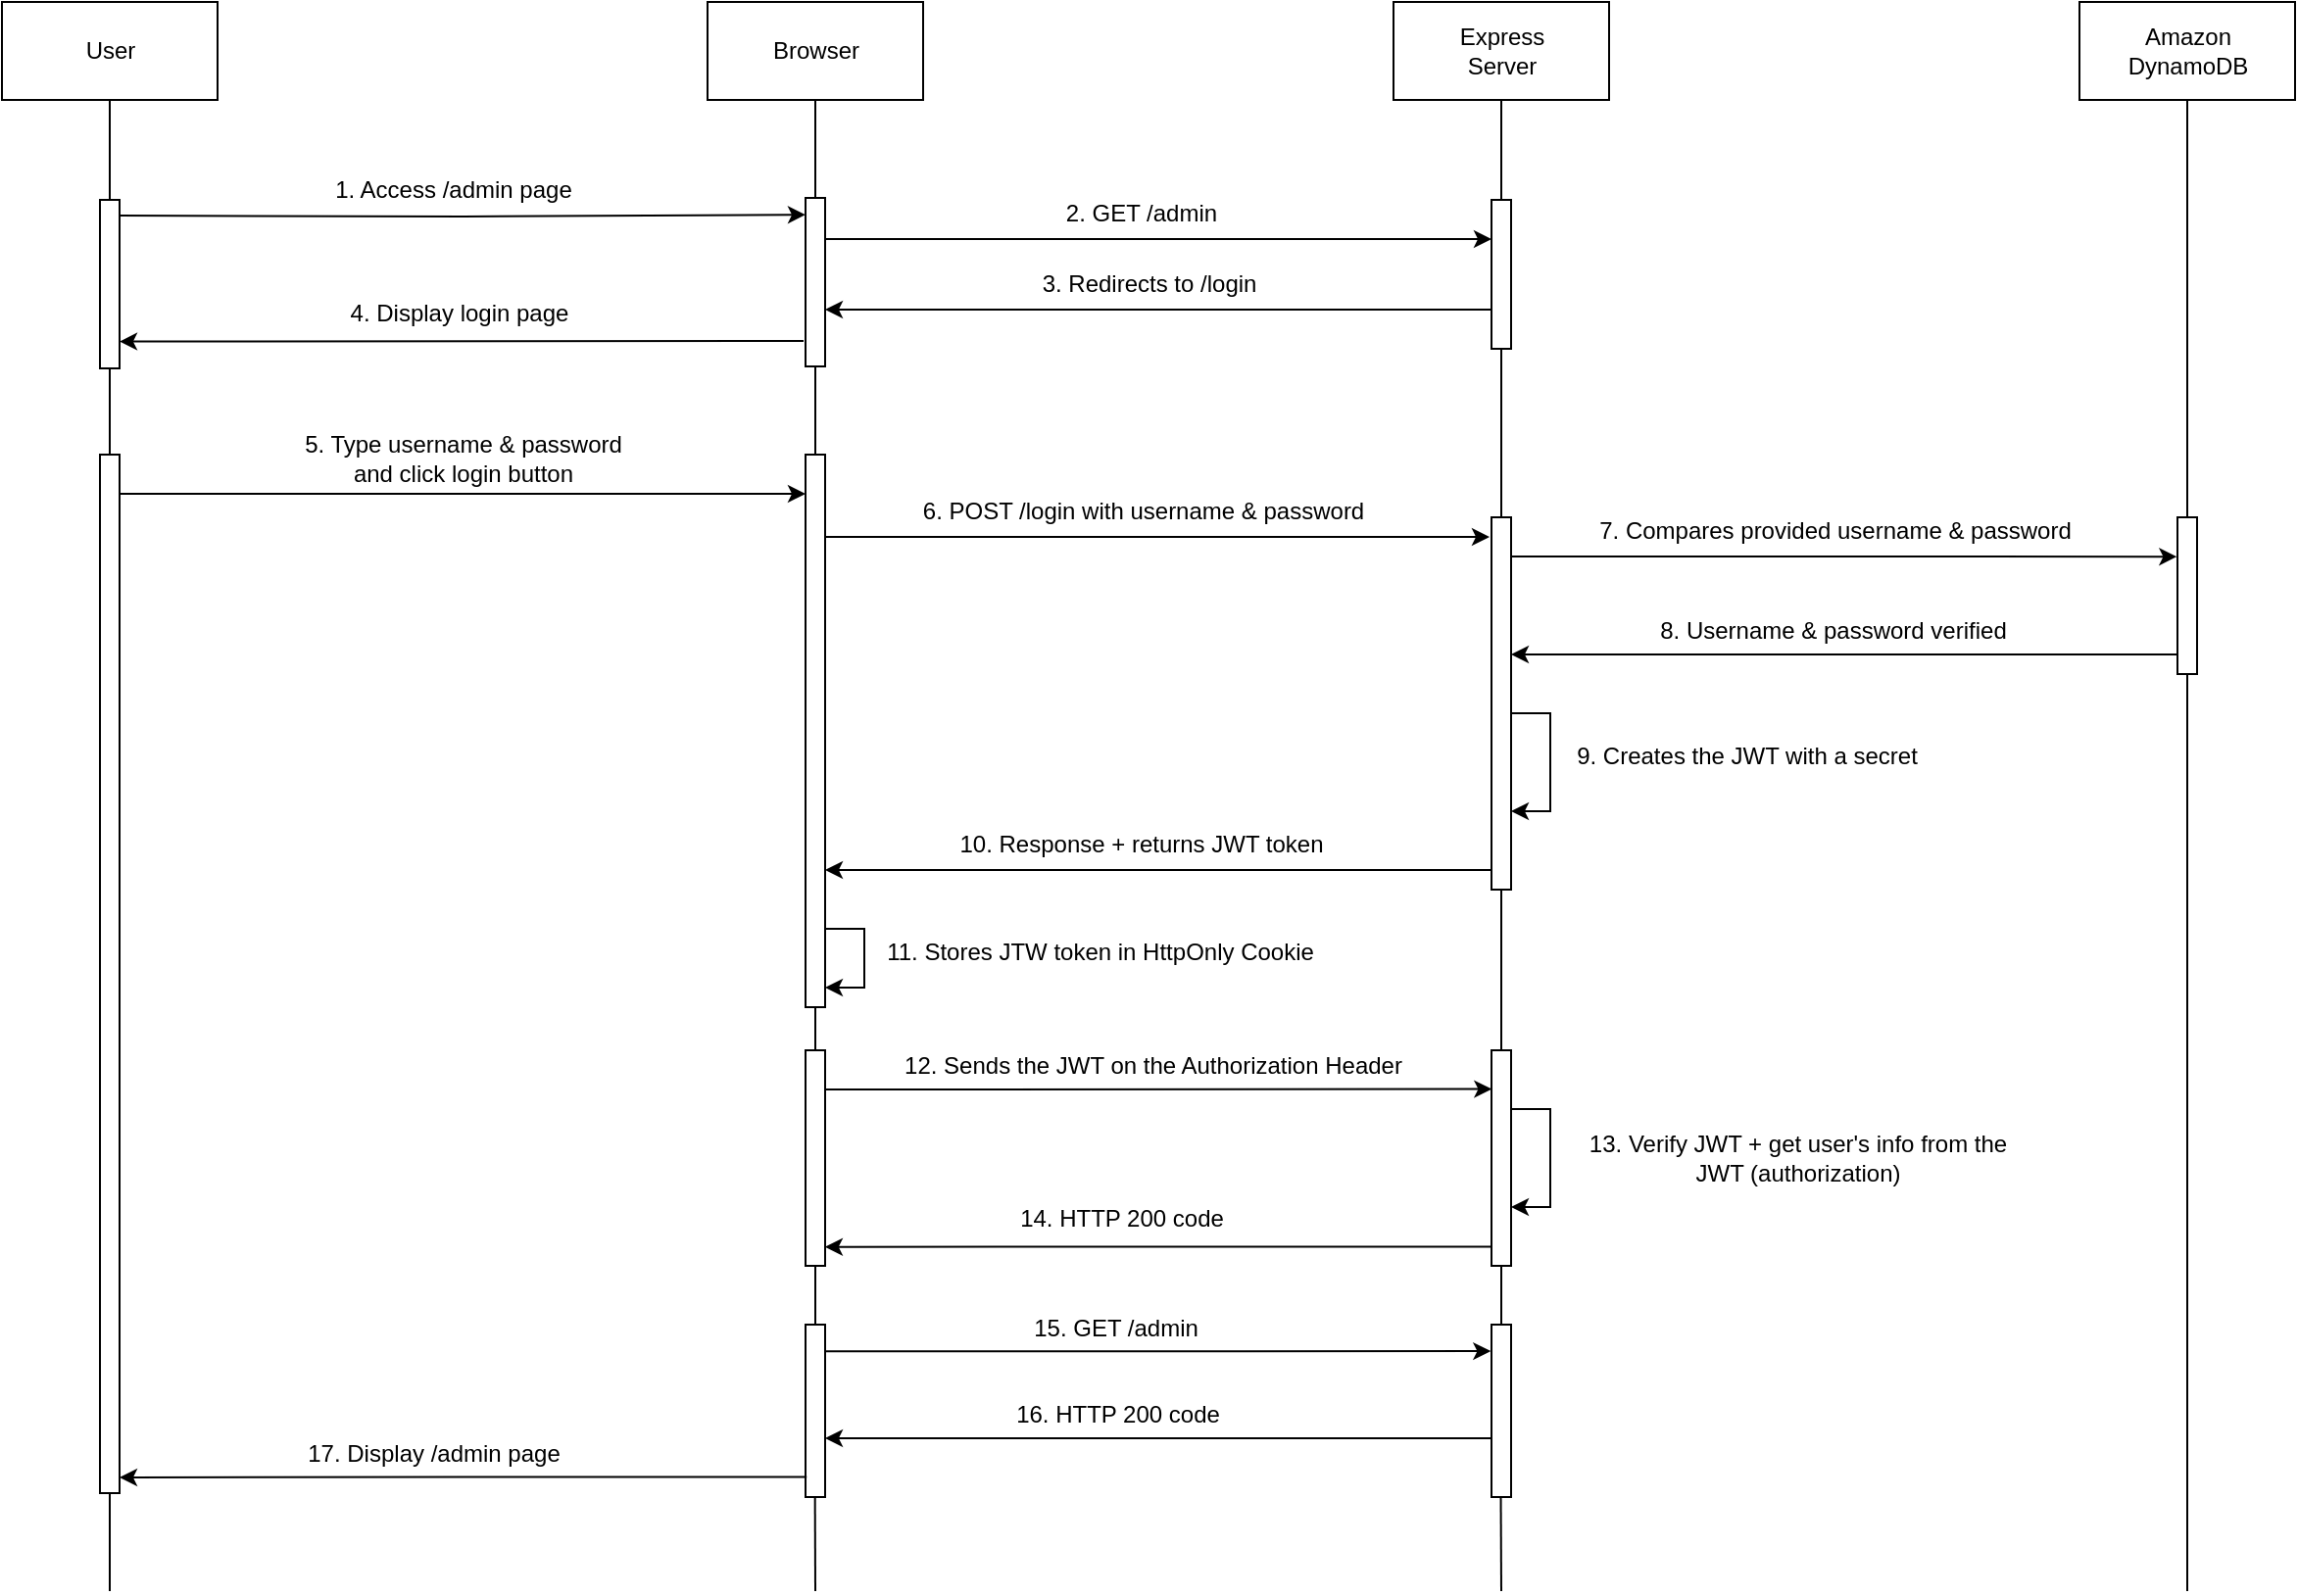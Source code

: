 <mxfile version="15.5.1" type="device"><diagram id="HRgO95laPPVQpCVyJ9Lx" name="Page-1"><mxGraphModel dx="2678" dy="2148" grid="1" gridSize="10" guides="1" tooltips="1" connect="1" arrows="1" fold="1" page="1" pageScale="1" pageWidth="827" pageHeight="1169" math="0" shadow="0"><root><mxCell id="0"/><mxCell id="1" parent="0"/><mxCell id="1LoU6ODU0An0s2sVZf3W-1" value="Browser" style="html=1;" parent="1" vertex="1"><mxGeometry x="90" y="-11" width="110" height="50" as="geometry"/></mxCell><mxCell id="1LoU6ODU0An0s2sVZf3W-2" value="Express &lt;br&gt;Server" style="html=1;" parent="1" vertex="1"><mxGeometry x="440" y="-11" width="110" height="50" as="geometry"/></mxCell><mxCell id="1LoU6ODU0An0s2sVZf3W-3" value="Amazon &lt;br&gt;DynamoDB" style="html=1;" parent="1" vertex="1"><mxGeometry x="790" y="-11" width="110" height="50" as="geometry"/></mxCell><mxCell id="1LoU6ODU0An0s2sVZf3W-4" value="" style="endArrow=none;html=1;startArrow=none;entryX=0.5;entryY=1;entryDx=0;entryDy=0;" parent="1" source="n_iIsvIdIxCPtbkRnG6s-6" edge="1" target="1LoU6ODU0An0s2sVZf3W-1"><mxGeometry width="50" height="50" relative="1" as="geometry"><mxPoint x="145" y="722" as="sourcePoint"/><mxPoint x="144.5" y="120" as="targetPoint"/></mxGeometry></mxCell><mxCell id="1LoU6ODU0An0s2sVZf3W-5" value="" style="endArrow=none;html=1;startArrow=none;entryX=0.5;entryY=1;entryDx=0;entryDy=0;" parent="1" source="1LoU6ODU0An0s2sVZf3W-11" edge="1" target="1LoU6ODU0An0s2sVZf3W-2"><mxGeometry width="50" height="50" relative="1" as="geometry"><mxPoint x="495" y="722" as="sourcePoint"/><mxPoint x="494.5" y="120" as="targetPoint"/></mxGeometry></mxCell><mxCell id="1LoU6ODU0An0s2sVZf3W-6" value="" style="endArrow=none;html=1;startArrow=none;entryX=0.5;entryY=1;entryDx=0;entryDy=0;" parent="1" source="1LoU6ODU0An0s2sVZf3W-14" edge="1" target="1LoU6ODU0An0s2sVZf3W-3"><mxGeometry width="50" height="50" relative="1" as="geometry"><mxPoint x="845" y="722" as="sourcePoint"/><mxPoint x="844.5" y="120" as="targetPoint"/></mxGeometry></mxCell><mxCell id="1LoU6ODU0An0s2sVZf3W-10" style="edgeStyle=orthogonalEdgeStyle;rounded=0;orthogonalLoop=1;jettySize=auto;html=1;" parent="1" source="1LoU6ODU0An0s2sVZf3W-8" edge="1"><mxGeometry relative="1" as="geometry"><mxPoint x="489" y="262" as="targetPoint"/><Array as="points"><mxPoint x="230" y="262"/><mxPoint x="230" y="262"/></Array></mxGeometry></mxCell><mxCell id="1LoU6ODU0An0s2sVZf3W-8" value="" style="html=1;points=[];perimeter=orthogonalPerimeter;" parent="1" vertex="1"><mxGeometry x="140" y="220" width="10" height="282" as="geometry"/></mxCell><mxCell id="1LoU6ODU0An0s2sVZf3W-9" value="" style="endArrow=none;html=1;startArrow=none;" parent="1" source="1LoU6ODU0An0s2sVZf3W-27" target="1LoU6ODU0An0s2sVZf3W-8" edge="1"><mxGeometry width="50" height="50" relative="1" as="geometry"><mxPoint x="145" y="722" as="sourcePoint"/><mxPoint x="144.5" y="120" as="targetPoint"/></mxGeometry></mxCell><mxCell id="1LoU6ODU0An0s2sVZf3W-16" style="edgeStyle=orthogonalEdgeStyle;rounded=0;orthogonalLoop=1;jettySize=auto;html=1;entryX=-0.033;entryY=0.251;entryDx=0;entryDy=0;entryPerimeter=0;" parent="1" source="1LoU6ODU0An0s2sVZf3W-11" target="1LoU6ODU0An0s2sVZf3W-14" edge="1"><mxGeometry relative="1" as="geometry"><mxPoint x="836" y="272" as="targetPoint"/><Array as="points"><mxPoint x="590" y="272"/><mxPoint x="590" y="272"/></Array></mxGeometry></mxCell><mxCell id="1LoU6ODU0An0s2sVZf3W-25" style="edgeStyle=orthogonalEdgeStyle;rounded=0;orthogonalLoop=1;jettySize=auto;html=1;" parent="1" source="1LoU6ODU0An0s2sVZf3W-11" edge="1"><mxGeometry relative="1" as="geometry"><mxPoint x="150" y="432" as="targetPoint"/><Array as="points"><mxPoint x="150" y="432"/></Array></mxGeometry></mxCell><mxCell id="1LoU6ODU0An0s2sVZf3W-11" value="" style="html=1;points=[];perimeter=orthogonalPerimeter;" parent="1" vertex="1"><mxGeometry x="490" y="252" width="10" height="190" as="geometry"/></mxCell><mxCell id="1LoU6ODU0An0s2sVZf3W-13" value="6. POST /login with username &amp;amp; password" style="text;html=1;align=center;verticalAlign=middle;resizable=0;points=[];autosize=1;strokeColor=none;fillColor=none;" parent="1" vertex="1"><mxGeometry x="192" y="239" width="240" height="20" as="geometry"/></mxCell><mxCell id="1LoU6ODU0An0s2sVZf3W-19" style="edgeStyle=orthogonalEdgeStyle;rounded=0;orthogonalLoop=1;jettySize=auto;html=1;" parent="1" source="1LoU6ODU0An0s2sVZf3W-14" edge="1"><mxGeometry relative="1" as="geometry"><mxPoint x="500" y="322" as="targetPoint"/><Array as="points"><mxPoint x="500" y="322"/></Array></mxGeometry></mxCell><mxCell id="1LoU6ODU0An0s2sVZf3W-14" value="" style="html=1;points=[];perimeter=orthogonalPerimeter;" parent="1" vertex="1"><mxGeometry x="840" y="252" width="10" height="80" as="geometry"/></mxCell><mxCell id="1LoU6ODU0An0s2sVZf3W-15" value="" style="endArrow=none;html=1;" parent="1" target="1LoU6ODU0An0s2sVZf3W-14" edge="1"><mxGeometry width="50" height="50" relative="1" as="geometry"><mxPoint x="845" y="800" as="sourcePoint"/><mxPoint x="844.5" y="120" as="targetPoint"/></mxGeometry></mxCell><mxCell id="1LoU6ODU0An0s2sVZf3W-17" value="7. Compares provided username &amp;amp; password" style="text;html=1;align=center;verticalAlign=middle;resizable=0;points=[];autosize=1;strokeColor=none;fillColor=none;" parent="1" vertex="1"><mxGeometry x="535" y="249" width="260" height="20" as="geometry"/></mxCell><mxCell id="1LoU6ODU0An0s2sVZf3W-20" value="8. Username &amp;amp; password verified" style="text;html=1;align=center;verticalAlign=middle;resizable=0;points=[];autosize=1;strokeColor=none;fillColor=none;" parent="1" vertex="1"><mxGeometry x="569" y="300" width="190" height="20" as="geometry"/></mxCell><mxCell id="1LoU6ODU0An0s2sVZf3W-22" value="" style="endArrow=none;html=1;" parent="1" edge="1"><mxGeometry width="50" height="50" relative="1" as="geometry"><mxPoint x="495" y="681" as="sourcePoint"/><mxPoint x="495" y="442" as="targetPoint"/></mxGeometry></mxCell><mxCell id="1LoU6ODU0An0s2sVZf3W-23" style="edgeStyle=orthogonalEdgeStyle;rounded=0;orthogonalLoop=1;jettySize=auto;html=1;" parent="1" edge="1"><mxGeometry relative="1" as="geometry"><mxPoint x="500" y="352" as="sourcePoint"/><mxPoint x="500" y="402" as="targetPoint"/><Array as="points"><mxPoint x="500" y="352"/><mxPoint x="520" y="352"/><mxPoint x="520" y="402"/></Array></mxGeometry></mxCell><mxCell id="1LoU6ODU0An0s2sVZf3W-24" value="9. Creates the JWT with a secret" style="text;html=1;align=center;verticalAlign=middle;resizable=0;points=[];autosize=1;strokeColor=none;fillColor=none;" parent="1" vertex="1"><mxGeometry x="525" y="364" width="190" height="20" as="geometry"/></mxCell><mxCell id="1LoU6ODU0An0s2sVZf3W-26" value="10. Response + returns JWT token" style="text;html=1;align=center;verticalAlign=middle;resizable=0;points=[];autosize=1;strokeColor=none;fillColor=none;" parent="1" vertex="1"><mxGeometry x="211" y="409" width="200" height="20" as="geometry"/></mxCell><mxCell id="1LoU6ODU0An0s2sVZf3W-30" style="edgeStyle=orthogonalEdgeStyle;rounded=0;orthogonalLoop=1;jettySize=auto;html=1;entryX=0.017;entryY=0.18;entryDx=0;entryDy=0;entryPerimeter=0;" parent="1" source="1LoU6ODU0An0s2sVZf3W-27" target="1LoU6ODU0An0s2sVZf3W-29" edge="1"><mxGeometry relative="1" as="geometry"><mxPoint x="487" y="544" as="targetPoint"/><Array as="points"><mxPoint x="230" y="544"/><mxPoint x="230" y="544"/></Array></mxGeometry></mxCell><mxCell id="1LoU6ODU0An0s2sVZf3W-27" value="" style="html=1;points=[];perimeter=orthogonalPerimeter;" parent="1" vertex="1"><mxGeometry x="140" y="524" width="10" height="110" as="geometry"/></mxCell><mxCell id="1LoU6ODU0An0s2sVZf3W-28" value="" style="endArrow=none;html=1;" parent="1" target="1LoU6ODU0An0s2sVZf3W-27" edge="1"><mxGeometry width="50" height="50" relative="1" as="geometry"><mxPoint x="145" y="680" as="sourcePoint"/><mxPoint x="145" y="350" as="targetPoint"/></mxGeometry></mxCell><mxCell id="1LoU6ODU0An0s2sVZf3W-34" style="edgeStyle=orthogonalEdgeStyle;rounded=0;orthogonalLoop=1;jettySize=auto;html=1;entryX=0.994;entryY=0.912;entryDx=0;entryDy=0;entryPerimeter=0;" parent="1" source="1LoU6ODU0An0s2sVZf3W-29" target="1LoU6ODU0An0s2sVZf3W-27" edge="1"><mxGeometry relative="1" as="geometry"><mxPoint x="153" y="624" as="targetPoint"/><Array as="points"><mxPoint x="320" y="624"/></Array></mxGeometry></mxCell><mxCell id="1LoU6ODU0An0s2sVZf3W-29" value="" style="html=1;points=[];perimeter=orthogonalPerimeter;" parent="1" vertex="1"><mxGeometry x="490" y="524" width="10" height="110" as="geometry"/></mxCell><mxCell id="1LoU6ODU0An0s2sVZf3W-31" value="12. Sends the JWT on the Authorization Header" style="text;html=1;align=center;verticalAlign=middle;resizable=0;points=[];autosize=1;strokeColor=none;fillColor=none;" parent="1" vertex="1"><mxGeometry x="182" y="522" width="270" height="20" as="geometry"/></mxCell><mxCell id="1LoU6ODU0An0s2sVZf3W-32" style="edgeStyle=orthogonalEdgeStyle;rounded=0;orthogonalLoop=1;jettySize=auto;html=1;" parent="1" edge="1"><mxGeometry relative="1" as="geometry"><mxPoint x="500" y="554" as="sourcePoint"/><mxPoint x="500" y="604" as="targetPoint"/><Array as="points"><mxPoint x="500" y="554"/><mxPoint x="520" y="554"/><mxPoint x="520" y="604"/></Array></mxGeometry></mxCell><mxCell id="1LoU6ODU0An0s2sVZf3W-33" value="13. Verify JWT + get user's info from the &lt;br&gt;JWT (authorization)" style="text;html=1;align=center;verticalAlign=middle;resizable=0;points=[];autosize=1;strokeColor=none;fillColor=none;" parent="1" vertex="1"><mxGeometry x="531" y="564" width="230" height="30" as="geometry"/></mxCell><mxCell id="1LoU6ODU0An0s2sVZf3W-35" value="14. HTTP 200 code" style="text;html=1;align=center;verticalAlign=middle;resizable=0;points=[];autosize=1;strokeColor=none;fillColor=none;" parent="1" vertex="1"><mxGeometry x="241" y="600" width="120" height="20" as="geometry"/></mxCell><mxCell id="1LoU6ODU0An0s2sVZf3W-38" style="edgeStyle=orthogonalEdgeStyle;rounded=0;orthogonalLoop=1;jettySize=auto;html=1;entryX=-0.033;entryY=0.154;entryDx=0;entryDy=0;entryPerimeter=0;" parent="1" source="1LoU6ODU0An0s2sVZf3W-36" target="1LoU6ODU0An0s2sVZf3W-37" edge="1"><mxGeometry relative="1" as="geometry"><mxPoint x="487" y="674" as="targetPoint"/><Array as="points"><mxPoint x="320" y="678"/></Array></mxGeometry></mxCell><mxCell id="1LoU6ODU0An0s2sVZf3W-36" value="" style="html=1;points=[];perimeter=orthogonalPerimeter;" parent="1" vertex="1"><mxGeometry x="140" y="664" width="10" height="88" as="geometry"/></mxCell><mxCell id="1LoU6ODU0An0s2sVZf3W-40" style="edgeStyle=orthogonalEdgeStyle;rounded=0;orthogonalLoop=1;jettySize=auto;html=1;" parent="1" source="1LoU6ODU0An0s2sVZf3W-37" target="1LoU6ODU0An0s2sVZf3W-36" edge="1"><mxGeometry relative="1" as="geometry"><Array as="points"><mxPoint x="370" y="722"/><mxPoint x="370" y="722"/></Array></mxGeometry></mxCell><mxCell id="1LoU6ODU0An0s2sVZf3W-37" value="" style="html=1;points=[];perimeter=orthogonalPerimeter;" parent="1" vertex="1"><mxGeometry x="490" y="664" width="10" height="88" as="geometry"/></mxCell><mxCell id="1LoU6ODU0An0s2sVZf3W-39" value="15. GET /admin" style="text;html=1;align=center;verticalAlign=middle;resizable=0;points=[];autosize=1;strokeColor=none;fillColor=none;" parent="1" vertex="1"><mxGeometry x="248" y="656" width="100" height="20" as="geometry"/></mxCell><mxCell id="1LoU6ODU0An0s2sVZf3W-43" value="16. HTTP 200 code" style="text;html=1;align=center;verticalAlign=middle;resizable=0;points=[];autosize=1;strokeColor=none;fillColor=none;" parent="1" vertex="1"><mxGeometry x="239" y="700" width="120" height="20" as="geometry"/></mxCell><mxCell id="n_iIsvIdIxCPtbkRnG6s-1" value="User" style="html=1;" vertex="1" parent="1"><mxGeometry x="-270" y="-11" width="110" height="50" as="geometry"/></mxCell><mxCell id="n_iIsvIdIxCPtbkRnG6s-2" value="" style="endArrow=none;html=1;rounded=0;entryX=0.5;entryY=1;entryDx=0;entryDy=0;startArrow=none;" edge="1" parent="1" source="n_iIsvIdIxCPtbkRnG6s-3" target="n_iIsvIdIxCPtbkRnG6s-1"><mxGeometry width="50" height="50" relative="1" as="geometry"><mxPoint x="-215" y="640" as="sourcePoint"/><mxPoint x="-215.5" y="120" as="targetPoint"/></mxGeometry></mxCell><mxCell id="n_iIsvIdIxCPtbkRnG6s-3" value="" style="html=1;points=[];perimeter=orthogonalPerimeter;" vertex="1" parent="1"><mxGeometry x="-220" y="90" width="10" height="86" as="geometry"/></mxCell><mxCell id="n_iIsvIdIxCPtbkRnG6s-4" value="" style="endArrow=none;html=1;rounded=0;entryX=0.5;entryY=1;entryDx=0;entryDy=0;startArrow=none;" edge="1" parent="1" source="n_iIsvIdIxCPtbkRnG6s-21" target="n_iIsvIdIxCPtbkRnG6s-3"><mxGeometry width="50" height="50" relative="1" as="geometry"><mxPoint x="-215" y="680" as="sourcePoint"/><mxPoint x="-215" y="40" as="targetPoint"/></mxGeometry></mxCell><mxCell id="n_iIsvIdIxCPtbkRnG6s-13" style="edgeStyle=orthogonalEdgeStyle;rounded=0;orthogonalLoop=1;jettySize=auto;html=1;" edge="1" parent="1" source="n_iIsvIdIxCPtbkRnG6s-6" target="n_iIsvIdIxCPtbkRnG6s-12"><mxGeometry relative="1" as="geometry"><Array as="points"><mxPoint x="330" y="110"/><mxPoint x="330" y="110"/></Array></mxGeometry></mxCell><mxCell id="n_iIsvIdIxCPtbkRnG6s-6" value="" style="html=1;points=[];perimeter=orthogonalPerimeter;" vertex="1" parent="1"><mxGeometry x="140" y="89" width="10" height="86" as="geometry"/></mxCell><mxCell id="n_iIsvIdIxCPtbkRnG6s-7" value="" style="endArrow=none;html=1;startArrow=none;entryX=0.5;entryY=1;entryDx=0;entryDy=0;" edge="1" parent="1" target="n_iIsvIdIxCPtbkRnG6s-6"><mxGeometry width="50" height="50" relative="1" as="geometry"><mxPoint x="145" y="180" as="sourcePoint"/><mxPoint x="145" y="-40" as="targetPoint"/></mxGeometry></mxCell><mxCell id="n_iIsvIdIxCPtbkRnG6s-8" style="edgeStyle=orthogonalEdgeStyle;rounded=0;orthogonalLoop=1;jettySize=auto;html=1;" edge="1" parent="1"><mxGeometry relative="1" as="geometry"><mxPoint x="150" y="462" as="sourcePoint"/><mxPoint x="150" y="492" as="targetPoint"/><Array as="points"><mxPoint x="170" y="462"/><mxPoint x="170" y="492"/><mxPoint x="150" y="492"/></Array></mxGeometry></mxCell><mxCell id="n_iIsvIdIxCPtbkRnG6s-9" value="11. Stores JTW token in HttpOnly Cookie" style="text;html=1;align=center;verticalAlign=middle;resizable=0;points=[];autosize=1;strokeColor=none;fillColor=none;" vertex="1" parent="1"><mxGeometry x="175" y="464" width="230" height="20" as="geometry"/></mxCell><mxCell id="n_iIsvIdIxCPtbkRnG6s-11" value="1. Access /admin page" style="text;html=1;align=center;verticalAlign=middle;resizable=0;points=[];autosize=1;strokeColor=none;fillColor=none;" vertex="1" parent="1"><mxGeometry x="-110" y="75" width="140" height="20" as="geometry"/></mxCell><mxCell id="n_iIsvIdIxCPtbkRnG6s-12" value="" style="html=1;points=[];perimeter=orthogonalPerimeter;" vertex="1" parent="1"><mxGeometry x="490" y="90" width="10" height="76" as="geometry"/></mxCell><mxCell id="n_iIsvIdIxCPtbkRnG6s-14" value="2. GET /admin" style="text;html=1;align=center;verticalAlign=middle;resizable=0;points=[];autosize=1;strokeColor=none;fillColor=none;" vertex="1" parent="1"><mxGeometry x="266" y="87" width="90" height="20" as="geometry"/></mxCell><mxCell id="n_iIsvIdIxCPtbkRnG6s-15" style="edgeStyle=orthogonalEdgeStyle;rounded=0;orthogonalLoop=1;jettySize=auto;html=1;" edge="1" parent="1"><mxGeometry relative="1" as="geometry"><mxPoint x="150" y="146" as="targetPoint"/><Array as="points"><mxPoint x="150" y="146"/></Array><mxPoint x="490" y="146" as="sourcePoint"/></mxGeometry></mxCell><mxCell id="n_iIsvIdIxCPtbkRnG6s-16" value="3. Redirects to /login" style="text;html=1;align=center;verticalAlign=middle;resizable=0;points=[];autosize=1;strokeColor=none;fillColor=none;" vertex="1" parent="1"><mxGeometry x="255" y="123" width="120" height="20" as="geometry"/></mxCell><mxCell id="n_iIsvIdIxCPtbkRnG6s-17" style="edgeStyle=orthogonalEdgeStyle;rounded=0;orthogonalLoop=1;jettySize=auto;html=1;entryX=1;entryY=0.833;entryDx=0;entryDy=0;entryPerimeter=0;exitX=0.06;exitY=0.884;exitDx=0;exitDy=0;exitPerimeter=0;" edge="1" parent="1" source="1LoU6ODU0An0s2sVZf3W-36"><mxGeometry relative="1" as="geometry"><Array as="points"/><mxPoint x="130" y="742.02" as="sourcePoint"/><mxPoint x="-210" y="742.0" as="targetPoint"/></mxGeometry></mxCell><mxCell id="n_iIsvIdIxCPtbkRnG6s-18" value="17. Display /admin page" style="text;html=1;align=center;verticalAlign=middle;resizable=0;points=[];autosize=1;strokeColor=none;fillColor=none;" vertex="1" parent="1"><mxGeometry x="-120" y="720" width="140" height="20" as="geometry"/></mxCell><mxCell id="n_iIsvIdIxCPtbkRnG6s-19" style="edgeStyle=orthogonalEdgeStyle;rounded=0;orthogonalLoop=1;jettySize=auto;html=1;" edge="1" parent="1"><mxGeometry relative="1" as="geometry"><mxPoint x="-210" y="162.31" as="targetPoint"/><Array as="points"><mxPoint x="-210" y="162"/></Array><mxPoint x="139" y="162" as="sourcePoint"/></mxGeometry></mxCell><mxCell id="n_iIsvIdIxCPtbkRnG6s-20" value="4. Display login page" style="text;html=1;align=center;verticalAlign=middle;resizable=0;points=[];autosize=1;strokeColor=none;fillColor=none;" vertex="1" parent="1"><mxGeometry x="-102" y="138" width="130" height="20" as="geometry"/></mxCell><mxCell id="n_iIsvIdIxCPtbkRnG6s-21" value="" style="html=1;points=[];perimeter=orthogonalPerimeter;" vertex="1" parent="1"><mxGeometry x="-220" y="220" width="10" height="530" as="geometry"/></mxCell><mxCell id="n_iIsvIdIxCPtbkRnG6s-22" value="" style="endArrow=none;html=1;rounded=0;entryX=0.5;entryY=1;entryDx=0;entryDy=0;" edge="1" parent="1" target="n_iIsvIdIxCPtbkRnG6s-21"><mxGeometry width="50" height="50" relative="1" as="geometry"><mxPoint x="-215" y="800" as="sourcePoint"/><mxPoint x="-215" y="150" as="targetPoint"/></mxGeometry></mxCell><mxCell id="n_iIsvIdIxCPtbkRnG6s-24" value="" style="endArrow=none;html=1;startArrow=none;" edge="1" parent="1" source="1LoU6ODU0An0s2sVZf3W-8"><mxGeometry width="50" height="50" relative="1" as="geometry"><mxPoint x="145" y="252.0" as="sourcePoint"/><mxPoint x="145" y="180" as="targetPoint"/></mxGeometry></mxCell><mxCell id="n_iIsvIdIxCPtbkRnG6s-26" style="edgeStyle=orthogonalEdgeStyle;rounded=0;orthogonalLoop=1;jettySize=auto;html=1;" edge="1" parent="1"><mxGeometry relative="1" as="geometry"><mxPoint x="-210" y="240.0" as="sourcePoint"/><mxPoint x="140" y="240" as="targetPoint"/><Array as="points"><mxPoint x="-30" y="240"/><mxPoint x="-30" y="240"/></Array></mxGeometry></mxCell><mxCell id="n_iIsvIdIxCPtbkRnG6s-27" value="5. Type username &amp;amp; password &lt;br&gt;and click login button" style="text;html=1;align=center;verticalAlign=middle;resizable=0;points=[];autosize=1;strokeColor=none;fillColor=none;" vertex="1" parent="1"><mxGeometry x="-125" y="207" width="180" height="30" as="geometry"/></mxCell><mxCell id="n_iIsvIdIxCPtbkRnG6s-28" style="edgeStyle=orthogonalEdgeStyle;rounded=0;orthogonalLoop=1;jettySize=auto;html=1;entryX=0;entryY=0.1;entryDx=0;entryDy=0;entryPerimeter=0;" edge="1" parent="1" target="n_iIsvIdIxCPtbkRnG6s-6"><mxGeometry relative="1" as="geometry"><mxPoint x="-210" y="98" as="sourcePoint"/><mxPoint x="130" y="98" as="targetPoint"/><Array as="points"/></mxGeometry></mxCell><mxCell id="n_iIsvIdIxCPtbkRnG6s-29" value="" style="endArrow=none;html=1;rounded=0;entryX=0.5;entryY=1;entryDx=0;entryDy=0;" edge="1" parent="1"><mxGeometry width="50" height="50" relative="1" as="geometry"><mxPoint x="145" y="800" as="sourcePoint"/><mxPoint x="144.83" y="752" as="targetPoint"/></mxGeometry></mxCell><mxCell id="n_iIsvIdIxCPtbkRnG6s-30" value="" style="endArrow=none;html=1;rounded=0;entryX=0.5;entryY=1;entryDx=0;entryDy=0;" edge="1" parent="1"><mxGeometry width="50" height="50" relative="1" as="geometry"><mxPoint x="495" y="800" as="sourcePoint"/><mxPoint x="494.76" y="752" as="targetPoint"/></mxGeometry></mxCell></root></mxGraphModel></diagram></mxfile>
